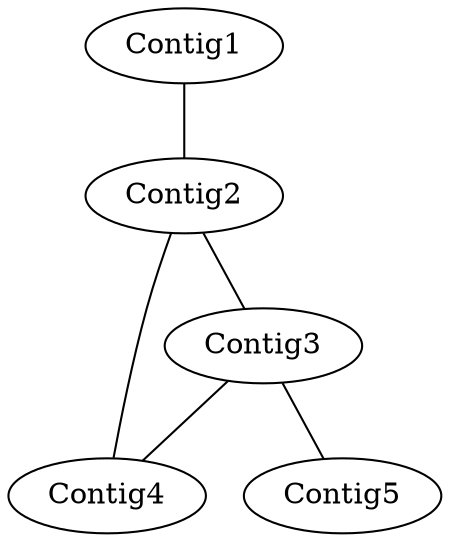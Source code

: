 strict graph "" {
Contig1;
Contig2;
Contig3;
Contig4;
Contig5;
Contig1 -- Contig2;
Contig2 -- Contig3;
Contig2 -- Contig4;
Contig3 -- Contig4;
Contig3 -- Contig5;
}
